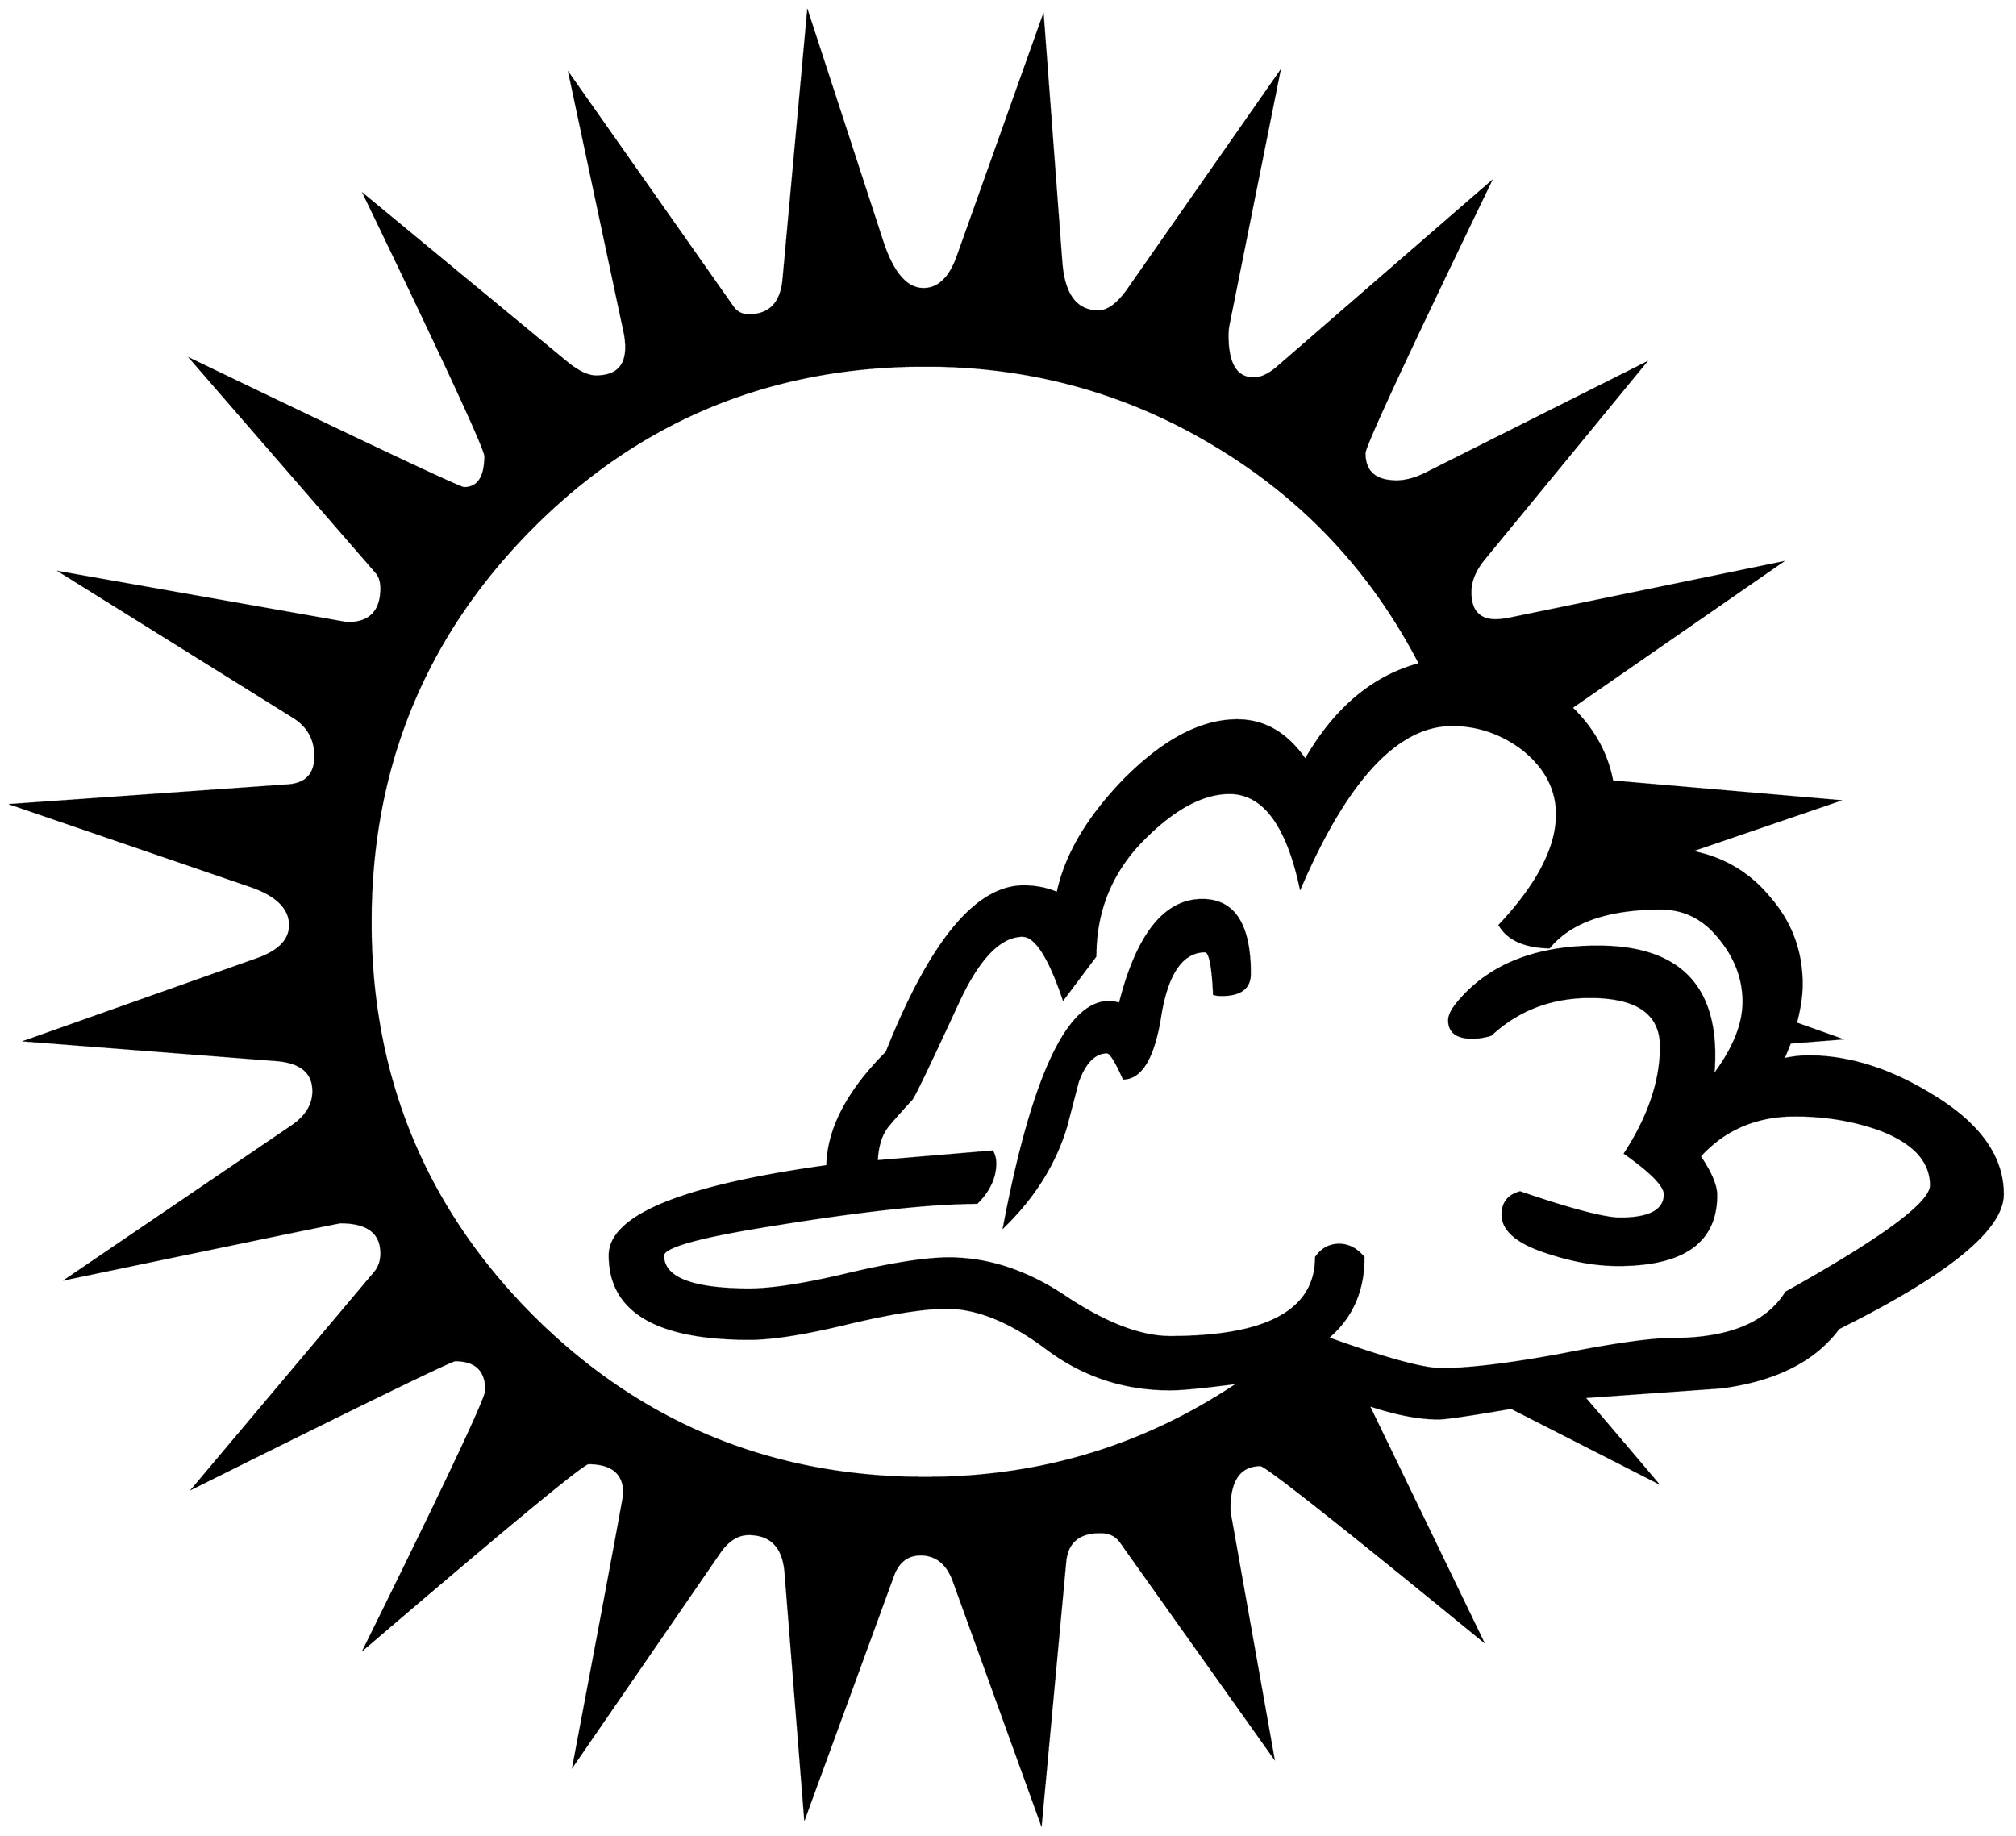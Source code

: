 


\begin{tikzpicture}[y=0.80pt, x=0.80pt, yscale=-1.0, xscale=1.0, inner sep=0pt, outer sep=0pt]
\begin{scope}[shift={(100.0,1730.0)},nonzero rule]
  \path[draw=.,fill=.,line width=1.600pt] (2048.0,-322.0) ..
    controls (2048.0,-286.0) and (1991.667,-240.0) ..
    (1879.0,-184.0) .. controls (1854.333,-150.667) and
    (1814.0,-130.333) .. (1758.0,-123.0) .. controls
    (1711.333,-119.667) and (1664.333,-116.333) .. (1617.0,-113.0) ..
    controls (1633.667,-93.667) and (1658.333,-64.667) .. (1691.0,-26.0)
    -- (1542.0,-102.0) .. controls (1499.333,-94.667) and
    (1474.333,-91.0) .. (1467.0,-91.0) .. controls (1447.0,-91.0)
    and (1423.0,-95.667) .. (1395.0,-105.0) .. controls
    (1396.333,-102.333) and (1435.333,-21.667) .. (1512.0,137.0) ..
    controls (1365.333,17.0) and (1289.333,-43.0) .. (1284.0,-43.0)
    .. controls (1262.667,-43.0) and (1252.0,-28.0) ..
    (1252.0,2.0) .. controls (1252.0,3.333) and (1252.333,6.0) ..
    (1253.0,10.0) -- (1297.0,257.0) -- (1140.0,36.0) .. controls
    (1135.333,29.333) and (1128.333,26.0) .. (1119.0,26.0) .. controls
    (1097.0,26.0) and (1085.0,36.0) .. (1083.0,56.0) --
    (1058.0,325.0) -- (968.0,76.0) .. controls (961.333,58.0) and
    (950.0,49.0) .. (934.0,49.0) .. controls (920.667,49.0) and
    (911.333,56.0) .. (906.0,70.0) -- (815.0,319.0) --
    (795.0,68.0) .. controls (793.0,41.333) and (780.333,28.0) ..
    (757.0,28.0) .. controls (745.667,28.0) and (735.667,34.333) ..
    (727.0,47.0) -- (577.0,265.0) .. controls (611.667,81.667) and
    (629.0,-11.333) .. (629.0,-14.0) .. controls (629.0,-34.667) and
    (616.667,-45.0) .. (592.0,-45.0) .. controls (586.667,-45.0) and
    (510.0,18.333) .. (362.0,145.0) .. controls (445.333,-23.667) and
    (487.0,-112.0) .. (487.0,-120.0) .. controls (487.0,-140.667)
    and (476.333,-151.0) .. (455.0,-151.0) .. controls
    (451.0,-151.0) and (361.333,-107.333) .. (186.0,-20.0) --
    (372.0,-241.0) .. controls (376.667,-246.333) and (379.0,-253.0)
    .. (379.0,-261.0) .. controls (379.0,-282.333) and
    (365.0,-293.0) .. (337.0,-293.0) .. controls (335.0,-293.0)
    and (241.333,-273.667) .. (56.0,-235.0) -- (287.0,-392.0) ..
    controls (301.667,-402.0) and (309.0,-414.0) .. (309.0,-428.0)
    .. controls (309.0,-447.333) and (296.333,-458.0) ..
    (271.0,-460.0) -- (14.0,-480.0) -- (251.0,-564.0) ..
    controls (273.667,-572.0) and (285.0,-583.667) .. (285.0,-599.0)
    .. controls (285.0,-616.333) and (271.667,-629.667) ..
    (245.0,-639.0) -- (0.0,-723.0) -- (283.0,-743.0) .. controls
    (301.667,-744.333) and (311.0,-754.333) .. (311.0,-773.0) ..
    controls (311.0,-790.333) and (303.667,-803.667) .. (289.0,-813.0)
    -- (50.0,-962.0) -- (344.0,-910.0) .. controls
    (367.333,-910.0) and (379.0,-922.0) .. (379.0,-946.0) ..
    controls (379.0,-952.667) and (377.333,-958.0) .. (374.0,-962.0)
    -- (184.0,-1181.0) .. controls (366.667,-1093.0) and
    (460.0,-1049.0) .. (464.0,-1049.0) .. controls
    (478.667,-1049.0) and (486.0,-1060.0) .. (486.0,-1082.0) ..
    controls (486.0,-1089.333) and (444.667,-1178.667) ..
    (362.0,-1350.0) -- (569.0,-1179.0) .. controls
    (581.0,-1169.0) and (591.333,-1164.0) .. (600.0,-1164.0) ..
    controls (620.667,-1164.0) and (631.0,-1174.0) ..
    (631.0,-1194.0) .. controls (631.0,-1199.333) and
    (630.333,-1205.0) .. (629.0,-1211.0) -- (573.0,-1474.0) --
    (741.0,-1235.0) .. controls (745.0,-1229.667) and
    (750.333,-1227.0) .. (757.0,-1227.0) .. controls
    (779.0,-1227.0) and (791.0,-1239.667) .. (793.0,-1265.0) --
    (818.0,-1538.0) -- (895.0,-1302.0) .. controls
    (905.667,-1270.0) and (919.667,-1254.0) .. (937.0,-1254.0) ..
    controls (952.333,-1254.0) and (964.0,-1265.0) ..
    (972.0,-1287.0) -- (1060.0,-1534.0) -- (1079.0,-1281.0) ..
    controls (1081.667,-1247.667) and (1094.333,-1231.0) ..
    (1117.0,-1231.0) .. controls (1127.0,-1231.0) and
    (1137.333,-1238.667) .. (1148.0,-1254.0) -- (1303.0,-1476.0) --
    (1251.0,-1217.0) .. controls (1250.333,-1213.667) and
    (1250.0,-1210.0) .. (1250.0,-1206.0) .. controls
    (1250.0,-1176.667) and (1259.0,-1162.0) .. (1277.0,-1162.0) ..
    controls (1284.333,-1162.0) and (1292.333,-1165.667) ..
    (1301.0,-1173.0) -- (1520.0,-1363.0) .. controls
    (1434.0,-1185.0) and (1391.0,-1092.333) .. (1391.0,-1085.0) ..
    controls (1391.0,-1065.667) and (1402.0,-1056.0) ..
    (1424.0,-1056.0) .. controls (1433.333,-1056.0) and
    (1443.333,-1058.667) .. (1454.0,-1064.0) -- (1679.0,-1177.0) --
    (1514.0,-976.0) .. controls (1504.667,-964.667) and
    (1500.0,-953.333) .. (1500.0,-942.0) .. controls
    (1500.0,-922.667) and (1508.667,-913.0) .. (1526.0,-913.0) ..
    controls (1530.0,-913.0) and (1535.333,-913.667) ..
    (1542.0,-915.0) -- (1819.0,-972.0) -- (1604.0,-823.0) ..
    controls (1626.667,-801.0) and (1640.667,-775.667) ..
    (1646.0,-747.0) -- (1878.0,-727.0) -- (1726.0,-675.0) ..
    controls (1759.333,-669.0) and (1786.667,-653.0) ..
    (1808.0,-627.0) .. controls (1830.0,-601.667) and
    (1841.0,-572.0) .. (1841.0,-538.0) .. controls
    (1841.0,-526.667) and (1839.0,-513.333) .. (1835.0,-498.0) --
    (1880.0,-482.0) -- (1829.0,-478.0) .. controls
    (1826.333,-471.333) and (1824.0,-465.667) .. (1822.0,-461.0) ..
    controls (1831.333,-463.0) and (1840.0,-464.0) ..
    (1848.0,-464.0) .. controls (1889.333,-464.0) and
    (1931.667,-450.667) .. (1975.0,-424.0) .. controls
    (2023.667,-394.667) and (2048.0,-360.667) .. (2048.0,-322.0) --
    cycle(1974.0,-331.0) .. controls (1974.0,-356.333) and
    (1956.0,-375.667) .. (1920.0,-389.0) .. controls
    (1893.333,-398.333) and (1864.667,-403.0) .. (1834.0,-403.0) ..
    controls (1794.0,-403.0) and (1761.333,-389.0) ..
    (1736.0,-361.0) .. controls (1747.333,-344.333) and
    (1753.0,-331.0) .. (1753.0,-321.0) .. controls
    (1753.0,-273.0) and (1719.333,-249.0) .. (1652.0,-249.0) ..
    controls (1630.0,-249.0) and (1606.667,-253.0) ..
    (1582.0,-261.0) .. controls (1549.333,-271.0) and
    (1533.0,-284.333) .. (1533.0,-301.0) .. controls
    (1533.0,-313.0) and (1539.0,-320.667) .. (1551.0,-324.0) ..
    controls (1603.667,-306.0) and (1638.0,-297.0) ..
    (1654.0,-297.0) .. controls (1684.667,-297.0) and
    (1700.0,-305.333) .. (1700.0,-322.0) .. controls
    (1700.0,-330.667) and (1686.333,-344.667) .. (1659.0,-364.0) ..
    controls (1683.667,-402.0) and (1696.0,-438.667) ..
    (1696.0,-474.0) .. controls (1696.0,-508.0) and
    (1671.667,-525.0) .. (1623.0,-525.0) .. controls
    (1583.0,-525.0) and (1549.0,-512.0) .. (1521.0,-486.0) ..
    controls (1514.333,-484.0) and (1508.0,-483.0) ..
    (1502.0,-483.0) .. controls (1486.0,-483.0) and
    (1478.0,-489.0) .. (1478.0,-501.0) .. controls
    (1478.0,-505.667) and (1480.667,-511.333) .. (1486.0,-518.0) ..
    controls (1518.0,-557.333) and (1566.333,-577.0) ..
    (1631.0,-577.0) .. controls (1711.0,-577.0) and
    (1751.0,-539.667) .. (1751.0,-465.0) .. controls
    (1751.0,-458.333) and (1750.667,-451.333) .. (1750.0,-444.0) ..
    controls (1770.667,-471.333) and (1781.0,-496.667) ..
    (1781.0,-520.0) .. controls (1781.0,-544.0) and
    (1772.667,-566.0) .. (1756.0,-586.0) .. controls
    (1740.0,-606.0) and (1720.0,-616.0) .. (1696.0,-616.0) ..
    controls (1641.333,-616.0) and (1603.0,-602.667) ..
    (1581.0,-576.0) .. controls (1555.667,-576.667) and
    (1538.667,-584.333) .. (1530.0,-599.0) .. controls
    (1569.333,-641.0) and (1589.0,-679.0) .. (1589.0,-713.0) ..
    controls (1589.0,-739.0) and (1577.333,-761.333) ..
    (1554.0,-780.0) .. controls (1532.0,-796.667) and
    (1507.667,-805.0) .. (1481.0,-805.0) .. controls
    (1425.0,-805.0) and (1373.0,-749.333) .. (1325.0,-638.0) ..
    controls (1311.0,-702.667) and (1286.667,-735.0) ..
    (1252.0,-735.0) .. controls (1224.667,-735.0) and
    (1195.333,-719.333) .. (1164.0,-688.0) .. controls
    (1130.667,-654.667) and (1114.0,-614.333) .. (1114.0,-567.0) --
    (1081.0,-523.0) .. controls (1066.333,-566.333) and
    (1052.333,-588.0) .. (1039.0,-588.0) .. controls
    (1015.667,-588.0) and (993.333,-564.667) .. (972.0,-518.0) ..
    controls (943.333,-456.0) and (927.667,-423.333) .. (925.0,-420.0)
    .. controls (916.333,-410.667) and (908.333,-401.667) ..
    (901.0,-393.0) .. controls (893.667,-384.333) and (889.667,-372.0)
    .. (889.0,-356.0) -- (1008.0,-366.0) .. controls
    (1010.0,-362.0) and (1011.0,-358.0) .. (1011.0,-354.0) ..
    controls (1011.0,-339.333) and (1004.667,-325.667) ..
    (992.0,-313.0) .. controls (944.0,-313.0) and (871.333,-305.0)
    .. (774.0,-289.0) .. controls (704.0,-277.667) and
    (669.0,-267.667) .. (669.0,-259.0) .. controls (669.0,-235.667)
    and (698.667,-224.0) .. (758.0,-224.0) .. controls
    (781.333,-224.0) and (815.333,-229.333) .. (860.0,-240.0) ..
    controls (905.333,-250.667) and (939.667,-256.0) .. (963.0,-256.0)
    .. controls (1004.333,-256.0) and (1045.0,-242.333) ..
    (1085.0,-215.0) .. controls (1125.667,-188.333) and
    (1161.0,-175.0) .. (1191.0,-175.0) .. controls
    (1291.0,-175.0) and (1341.0,-202.333) .. (1341.0,-257.0) ..
    controls (1347.0,-265.667) and (1355.0,-270.0) ..
    (1365.0,-270.0) .. controls (1374.333,-270.0) and
    (1382.667,-265.667) .. (1390.0,-257.0) .. controls
    (1390.0,-222.333) and (1377.667,-194.667) .. (1353.0,-174.0) ..
    controls (1412.333,-152.667) and (1451.333,-142.0) ..
    (1470.0,-142.0) .. controls (1498.667,-142.0) and
    (1540.0,-147.0) .. (1594.0,-157.0) .. controls
    (1648.0,-167.667) and (1686.0,-173.0) .. (1708.0,-173.0) ..
    controls (1766.0,-173.0) and (1805.0,-189.0) ..
    (1825.0,-221.0) .. controls (1924.333,-276.333) and
    (1974.0,-313.0) .. (1974.0,-331.0) -- cycle(1448.0,-868.0)
    .. controls (1398.667,-963.333) and (1328.333,-1038.333) ..
    (1237.0,-1093.0) .. controls (1146.333,-1147.667) and
    (1047.0,-1175.0) .. (939.0,-1175.0) .. controls
    (779.667,-1175.0) and (644.667,-1119.333) .. (534.0,-1008.0) ..
    controls (423.333,-896.667) and (368.0,-761.333) .. (368.0,-602.0)
    .. controls (368.0,-443.333) and (423.333,-308.333) ..
    (534.0,-197.0) .. controls (645.333,-85.667) and (780.333,-30.0)
    .. (939.0,-30.0) .. controls (1057.667,-30.0) and
    (1165.333,-62.667) .. (1262.0,-128.0) .. controls
    (1226.667,-123.333) and (1203.0,-121.0) .. (1191.0,-121.0) ..
    controls (1143.667,-121.0) and (1101.333,-135.0) ..
    (1064.0,-163.0) .. controls (1026.667,-191.0) and
    (992.333,-205.0) .. (961.0,-205.0) .. controls (937.667,-205.0)
    and (903.667,-199.667) .. (859.0,-189.0) .. controls
    (815.0,-178.333) and (781.333,-173.0) .. (758.0,-173.0) ..
    controls (662.0,-173.0) and (614.0,-201.667) .. (614.0,-259.0)
    .. controls (614.0,-299.667) and (688.667,-330.333) ..
    (838.0,-351.0) .. controls (838.667,-389.0) and (859.0,-428.0)
    .. (899.0,-468.0) .. controls (944.333,-582.0) and
    (991.333,-639.0) .. (1040.0,-639.0) .. controls
    (1052.667,-639.0) and (1064.333,-636.667) .. (1075.0,-632.0) ..
    controls (1083.0,-670.667) and (1105.667,-709.333) ..
    (1143.0,-748.0) .. controls (1183.667,-789.333) and
    (1222.667,-810.0) .. (1260.0,-810.0) .. controls
    (1288.0,-810.0) and (1311.333,-796.333) .. (1330.0,-769.0) ..
    controls (1360.667,-822.333) and (1400.0,-855.333) ..
    (1448.0,-868.0) -- cycle(1273.0,-549.0) .. controls
    (1273.0,-534.333) and (1263.333,-527.0) .. (1244.0,-527.0) ..
    controls (1240.667,-527.0) and (1238.0,-527.333) ..
    (1236.0,-528.0) .. controls (1234.667,-557.333) and
    (1231.667,-572.0) .. (1227.0,-572.0) .. controls
    (1203.667,-572.0) and (1188.333,-550.333) .. (1181.0,-507.0) ..
    controls (1174.333,-463.667) and (1161.667,-441.667) ..
    (1143.0,-441.0) .. controls (1135.0,-459.0) and
    (1129.333,-468.0) .. (1126.0,-468.0) .. controls
    (1113.333,-468.0) and (1103.333,-458.0) .. (1096.0,-438.0) ..
    controls (1092.0,-422.667) and (1088.0,-407.333) ..
    (1084.0,-392.0) .. controls (1072.667,-354.0) and
    (1051.333,-319.667) .. (1020.0,-289.0) .. controls
    (1049.333,-443.0) and (1085.333,-520.0) .. (1128.0,-520.0) ..
    controls (1131.333,-520.0) and (1135.0,-519.333) ..
    (1139.0,-518.0) .. controls (1157.0,-589.333) and
    (1185.333,-625.0) .. (1224.0,-625.0) .. controls
    (1256.667,-625.0) and (1273.0,-599.667) .. (1273.0,-549.0) --
    cycle;
\end{scope}

\end{tikzpicture}

